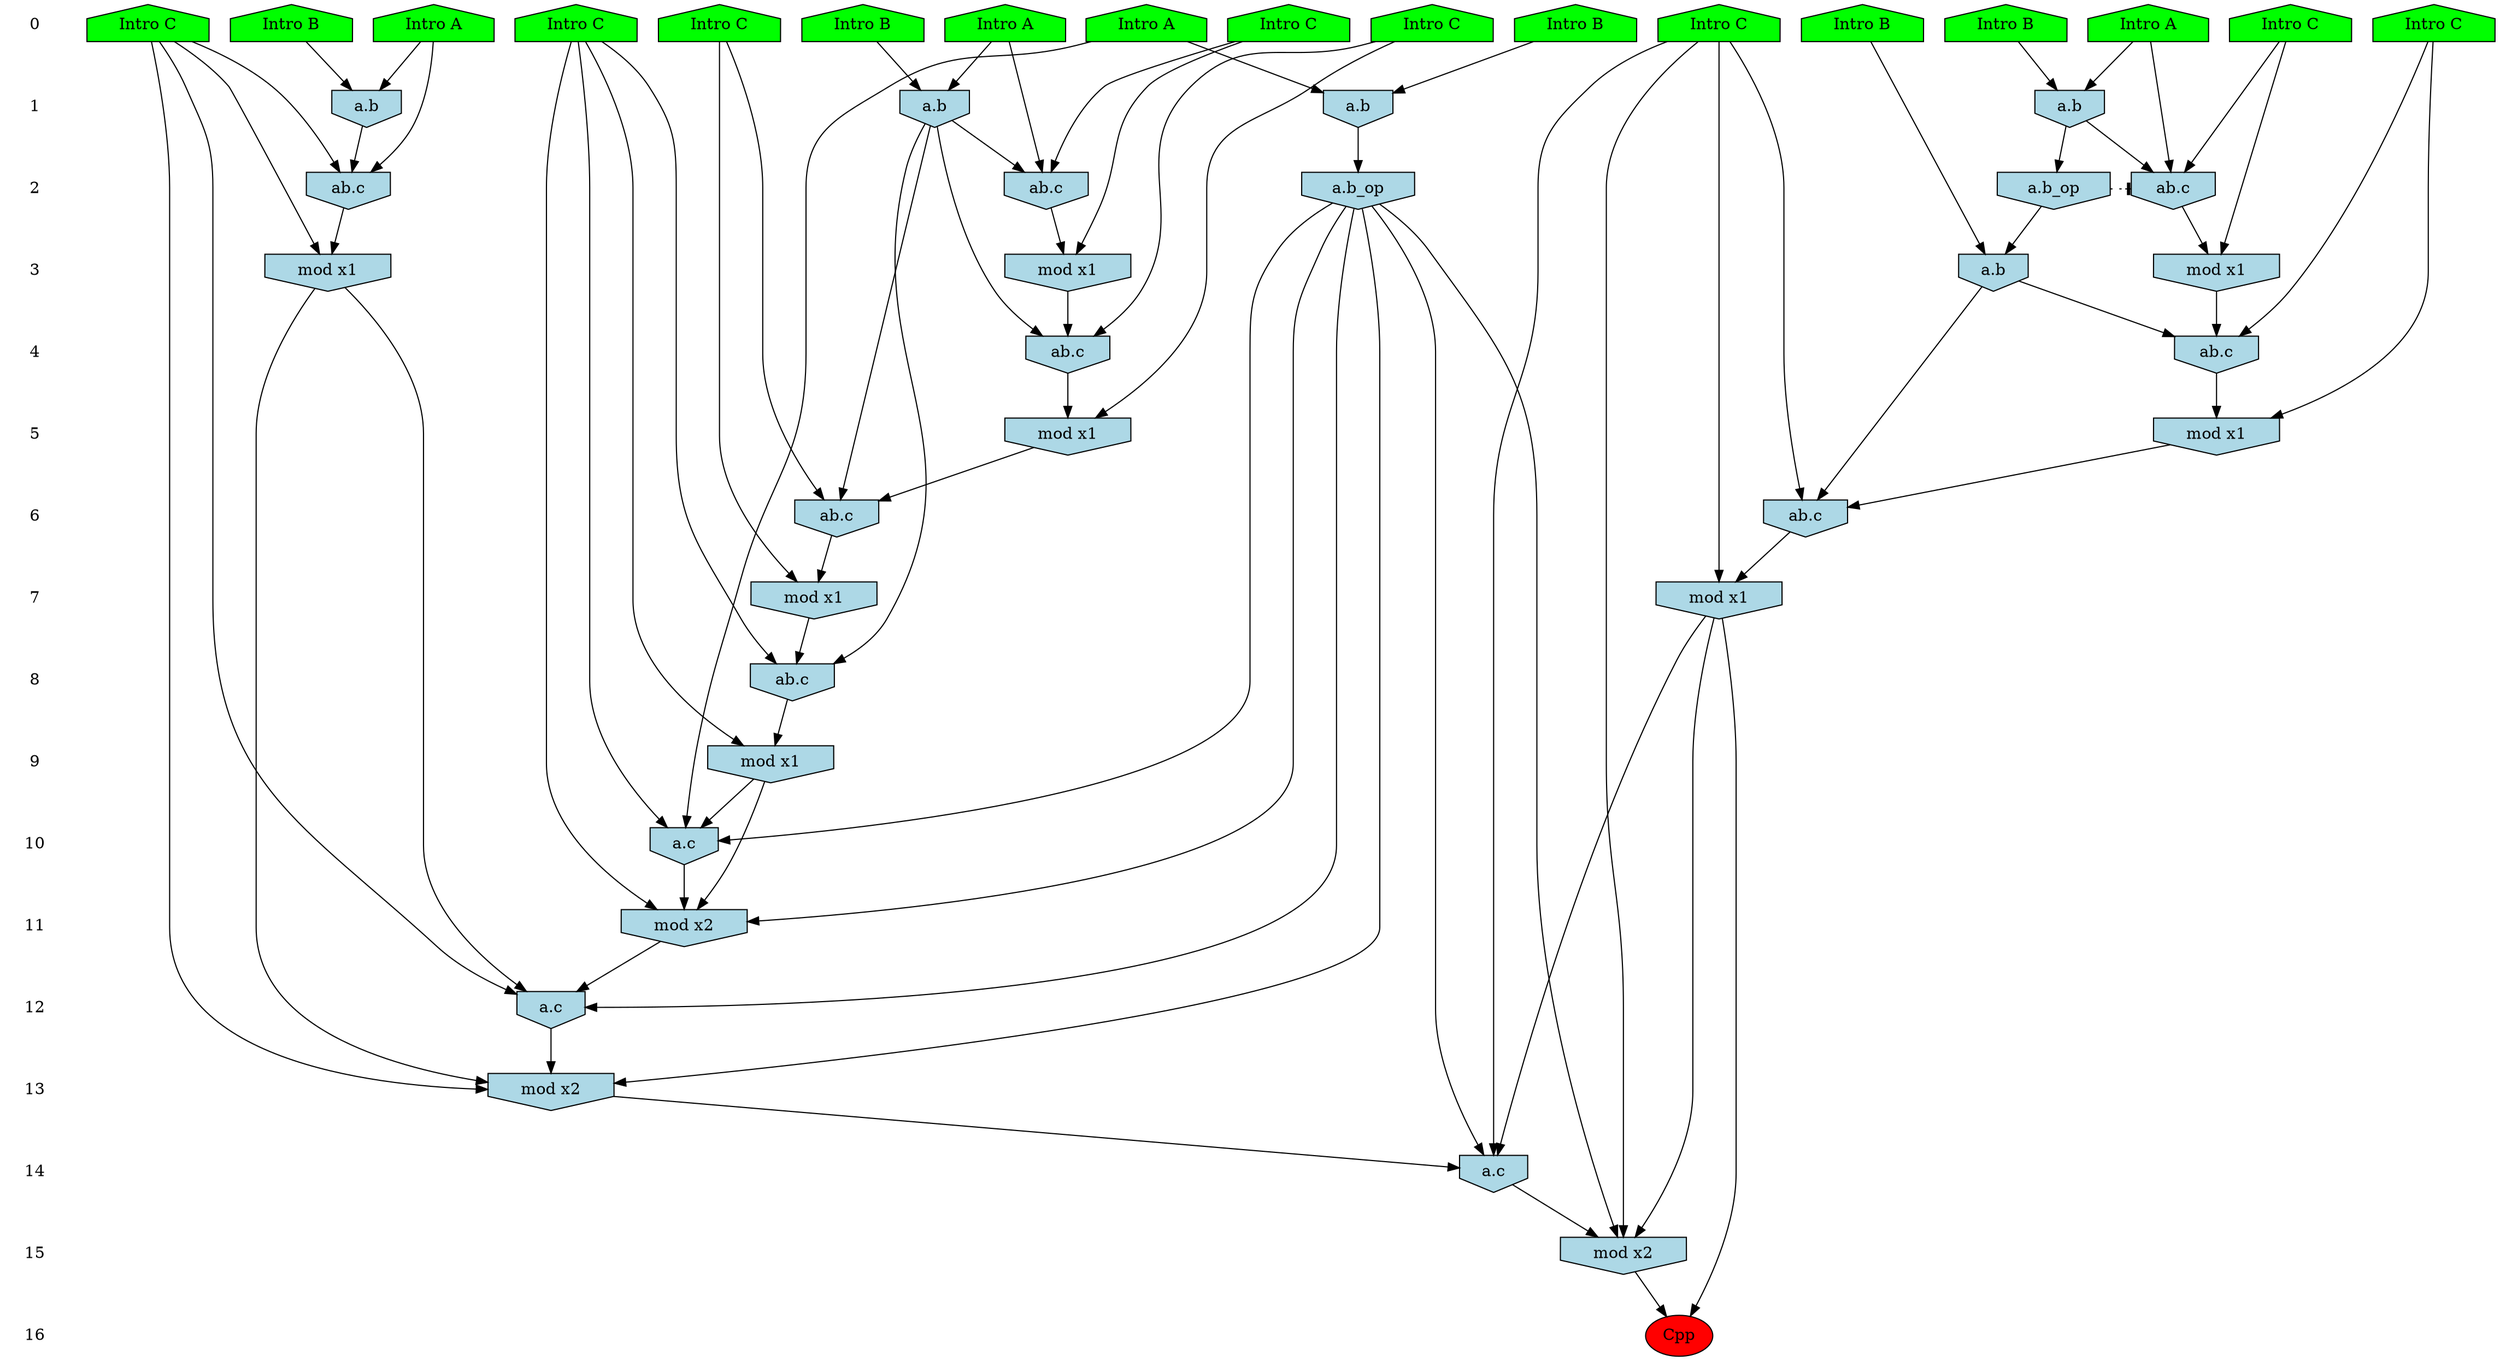 /* Compression of 1 causal flows obtained in average at 1.901467E+01 t.u */
/* Compressed causal flows were: [3452] */
digraph G{
 ranksep=.5 ; 
{ rank = same ; "0" [shape=plaintext] ; node_1 [label ="Intro A", shape=house, style=filled, fillcolor=green] ;
node_2 [label ="Intro A", shape=house, style=filled, fillcolor=green] ;
node_3 [label ="Intro B", shape=house, style=filled, fillcolor=green] ;
node_4 [label ="Intro A", shape=house, style=filled, fillcolor=green] ;
node_5 [label ="Intro B", shape=house, style=filled, fillcolor=green] ;
node_6 [label ="Intro B", shape=house, style=filled, fillcolor=green] ;
node_7 [label ="Intro B", shape=house, style=filled, fillcolor=green] ;
node_8 [label ="Intro B", shape=house, style=filled, fillcolor=green] ;
node_9 [label ="Intro A", shape=house, style=filled, fillcolor=green] ;
node_10 [label ="Intro C", shape=house, style=filled, fillcolor=green] ;
node_11 [label ="Intro C", shape=house, style=filled, fillcolor=green] ;
node_12 [label ="Intro C", shape=house, style=filled, fillcolor=green] ;
node_13 [label ="Intro C", shape=house, style=filled, fillcolor=green] ;
node_14 [label ="Intro C", shape=house, style=filled, fillcolor=green] ;
node_15 [label ="Intro C", shape=house, style=filled, fillcolor=green] ;
node_16 [label ="Intro C", shape=house, style=filled, fillcolor=green] ;
node_17 [label ="Intro C", shape=house, style=filled, fillcolor=green] ;
}
{ rank = same ; "1" [shape=plaintext] ; node_18 [label="a.b", shape=invhouse, style=filled, fillcolor = lightblue] ;
node_22 [label="a.b", shape=invhouse, style=filled, fillcolor = lightblue] ;
node_23 [label="a.b", shape=invhouse, style=filled, fillcolor = lightblue] ;
node_25 [label="a.b", shape=invhouse, style=filled, fillcolor = lightblue] ;
}
{ rank = same ; "2" [shape=plaintext] ; node_19 [label="ab.c", shape=invhouse, style=filled, fillcolor = lightblue] ;
node_24 [label="a.b_op", shape=invhouse, style=filled, fillcolor = lightblue] ;
node_26 [label="ab.c", shape=invhouse, style=filled, fillcolor = lightblue] ;
node_27 [label="ab.c", shape=invhouse, style=filled, fillcolor = lightblue] ;
node_33 [label="a.b_op", shape=invhouse, style=filled, fillcolor = lightblue] ;
}
{ rank = same ; "3" [shape=plaintext] ; node_20 [label="mod x1", shape=invhouse, style=filled, fillcolor = lightblue] ;
node_30 [label="mod x1", shape=invhouse, style=filled, fillcolor = lightblue] ;
node_36 [label="mod x1", shape=invhouse, style=filled, fillcolor = lightblue] ;
node_38 [label="a.b", shape=invhouse, style=filled, fillcolor = lightblue] ;
}
{ rank = same ; "4" [shape=plaintext] ; node_21 [label="ab.c", shape=invhouse, style=filled, fillcolor = lightblue] ;
node_39 [label="ab.c", shape=invhouse, style=filled, fillcolor = lightblue] ;
}
{ rank = same ; "5" [shape=plaintext] ; node_28 [label="mod x1", shape=invhouse, style=filled, fillcolor = lightblue] ;
node_40 [label="mod x1", shape=invhouse, style=filled, fillcolor = lightblue] ;
}
{ rank = same ; "6" [shape=plaintext] ; node_29 [label="ab.c", shape=invhouse, style=filled, fillcolor = lightblue] ;
node_42 [label="ab.c", shape=invhouse, style=filled, fillcolor = lightblue] ;
}
{ rank = same ; "7" [shape=plaintext] ; node_31 [label="mod x1", shape=invhouse, style=filled, fillcolor = lightblue] ;
node_44 [label="mod x1", shape=invhouse, style=filled, fillcolor = lightblue] ;
}
{ rank = same ; "8" [shape=plaintext] ; node_32 [label="ab.c", shape=invhouse, style=filled, fillcolor = lightblue] ;
}
{ rank = same ; "9" [shape=plaintext] ; node_34 [label="mod x1", shape=invhouse, style=filled, fillcolor = lightblue] ;
}
{ rank = same ; "10" [shape=plaintext] ; node_35 [label="a.c", shape=invhouse, style=filled, fillcolor = lightblue] ;
}
{ rank = same ; "11" [shape=plaintext] ; node_37 [label="mod x2", shape=invhouse, style=filled, fillcolor = lightblue] ;
}
{ rank = same ; "12" [shape=plaintext] ; node_41 [label="a.c", shape=invhouse, style=filled, fillcolor = lightblue] ;
}
{ rank = same ; "13" [shape=plaintext] ; node_43 [label="mod x2", shape=invhouse, style=filled, fillcolor = lightblue] ;
}
{ rank = same ; "14" [shape=plaintext] ; node_45 [label="a.c", shape=invhouse, style=filled, fillcolor = lightblue] ;
}
{ rank = same ; "15" [shape=plaintext] ; node_46 [label="mod x2", shape=invhouse, style=filled, fillcolor = lightblue] ;
}
{ rank = same ; "16" [shape=plaintext] ; node_47 [label ="Cpp", style=filled, fillcolor=red] ;
}
"0" -> "1" [style="invis"]; 
"1" -> "2" [style="invis"]; 
"2" -> "3" [style="invis"]; 
"3" -> "4" [style="invis"]; 
"4" -> "5" [style="invis"]; 
"5" -> "6" [style="invis"]; 
"6" -> "7" [style="invis"]; 
"7" -> "8" [style="invis"]; 
"8" -> "9" [style="invis"]; 
"9" -> "10" [style="invis"]; 
"10" -> "11" [style="invis"]; 
"11" -> "12" [style="invis"]; 
"12" -> "13" [style="invis"]; 
"13" -> "14" [style="invis"]; 
"14" -> "15" [style="invis"]; 
"15" -> "16" [style="invis"]; 
node_4 -> node_18
node_5 -> node_18
node_4 -> node_19
node_16 -> node_19
node_18 -> node_19
node_16 -> node_20
node_19 -> node_20
node_10 -> node_21
node_18 -> node_21
node_20 -> node_21
node_7 -> node_22
node_9 -> node_22
node_2 -> node_23
node_3 -> node_23
node_23 -> node_24
node_1 -> node_25
node_8 -> node_25
node_9 -> node_26
node_14 -> node_26
node_22 -> node_26
node_1 -> node_27
node_17 -> node_27
node_25 -> node_27
node_10 -> node_28
node_21 -> node_28
node_13 -> node_29
node_18 -> node_29
node_28 -> node_29
node_17 -> node_30
node_27 -> node_30
node_13 -> node_31
node_29 -> node_31
node_12 -> node_32
node_18 -> node_32
node_31 -> node_32
node_22 -> node_33
node_12 -> node_34
node_32 -> node_34
node_2 -> node_35
node_12 -> node_35
node_24 -> node_35
node_34 -> node_35
node_14 -> node_36
node_26 -> node_36
node_12 -> node_37
node_24 -> node_37
node_34 -> node_37
node_35 -> node_37
node_6 -> node_38
node_33 -> node_38
node_15 -> node_39
node_36 -> node_39
node_38 -> node_39
node_15 -> node_40
node_39 -> node_40
node_17 -> node_41
node_24 -> node_41
node_30 -> node_41
node_37 -> node_41
node_11 -> node_42
node_38 -> node_42
node_40 -> node_42
node_17 -> node_43
node_24 -> node_43
node_30 -> node_43
node_41 -> node_43
node_11 -> node_44
node_42 -> node_44
node_11 -> node_45
node_24 -> node_45
node_43 -> node_45
node_44 -> node_45
node_11 -> node_46
node_24 -> node_46
node_44 -> node_46
node_45 -> node_46
node_44 -> node_47
node_46 -> node_47
node_33 -> node_26 [style=dotted, arrowhead = tee] 
}
/*
 Dot generation time: 0.000988
*/